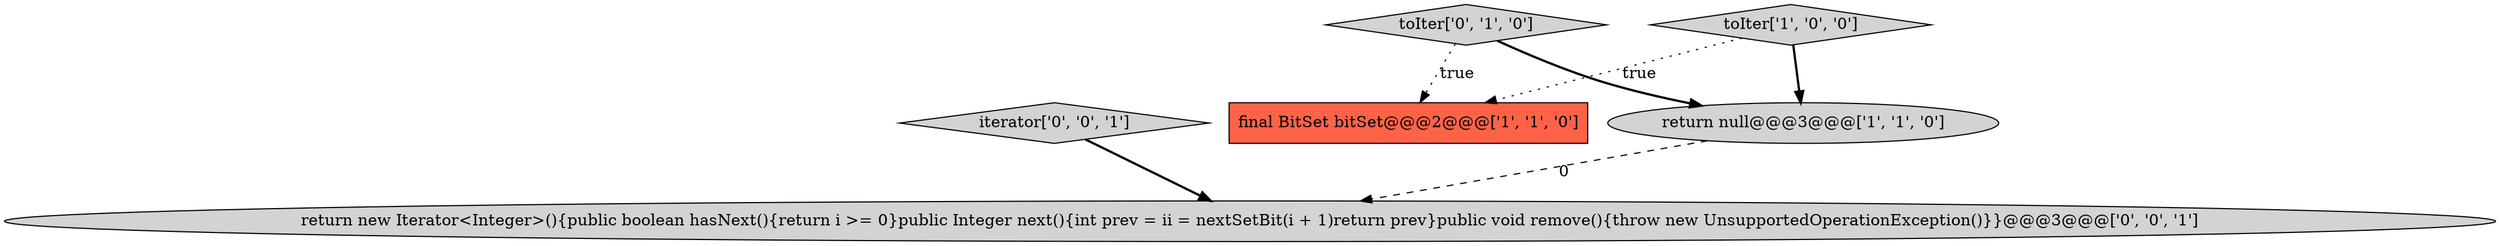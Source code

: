 digraph {
4 [style = filled, label = "return new Iterator<Integer>(){public boolean hasNext(){return i >= 0}public Integer next(){int prev = ii = nextSetBit(i + 1)return prev}public void remove(){throw new UnsupportedOperationException()}}@@@3@@@['0', '0', '1']", fillcolor = lightgray, shape = ellipse image = "AAA0AAABBB3BBB"];
3 [style = filled, label = "toIter['0', '1', '0']", fillcolor = lightgray, shape = diamond image = "AAA0AAABBB2BBB"];
0 [style = filled, label = "toIter['1', '0', '0']", fillcolor = lightgray, shape = diamond image = "AAA0AAABBB1BBB"];
5 [style = filled, label = "iterator['0', '0', '1']", fillcolor = lightgray, shape = diamond image = "AAA0AAABBB3BBB"];
1 [style = filled, label = "return null@@@3@@@['1', '1', '0']", fillcolor = lightgray, shape = ellipse image = "AAA0AAABBB1BBB"];
2 [style = filled, label = "final BitSet bitSet@@@2@@@['1', '1', '0']", fillcolor = tomato, shape = box image = "AAA0AAABBB1BBB"];
1->4 [style = dashed, label="0"];
0->2 [style = dotted, label="true"];
3->1 [style = bold, label=""];
0->1 [style = bold, label=""];
5->4 [style = bold, label=""];
3->2 [style = dotted, label="true"];
}
